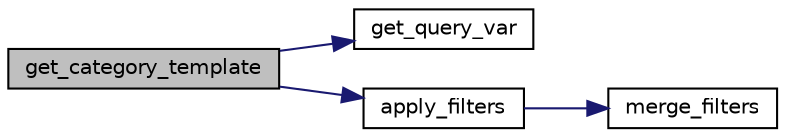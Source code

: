 digraph "get_category_template"
{
  edge [fontname="Helvetica",fontsize="10",labelfontname="Helvetica",labelfontsize="10"];
  node [fontname="Helvetica",fontsize="10",shape=record];
  rankdir="LR";
  Node1 [label="get_category_template",height=0.2,width=0.4,color="black", fillcolor="grey75", style="filled", fontcolor="black"];
  Node1 -> Node2 [color="midnightblue",fontsize="10",style="solid",fontname="Helvetica"];
  Node2 [label="get_query_var",height=0.2,width=0.4,color="black", fillcolor="white", style="filled",URL="$query_8php.html#a6a32e14c6a37d8df47d9c4ada1a20008"];
  Node1 -> Node3 [color="midnightblue",fontsize="10",style="solid",fontname="Helvetica"];
  Node3 [label="apply_filters",height=0.2,width=0.4,color="black", fillcolor="white", style="filled",URL="$wp-includes_2plugin_8php.html#af3181724e51a40767f213c51f188e3a3"];
  Node3 -> Node4 [color="midnightblue",fontsize="10",style="solid",fontname="Helvetica"];
  Node4 [label="merge_filters",height=0.2,width=0.4,color="black", fillcolor="white", style="filled",URL="$wp-includes_2plugin_8php.html#afb4fcaeb016bc09153999ecb5835d8ae"];
}
